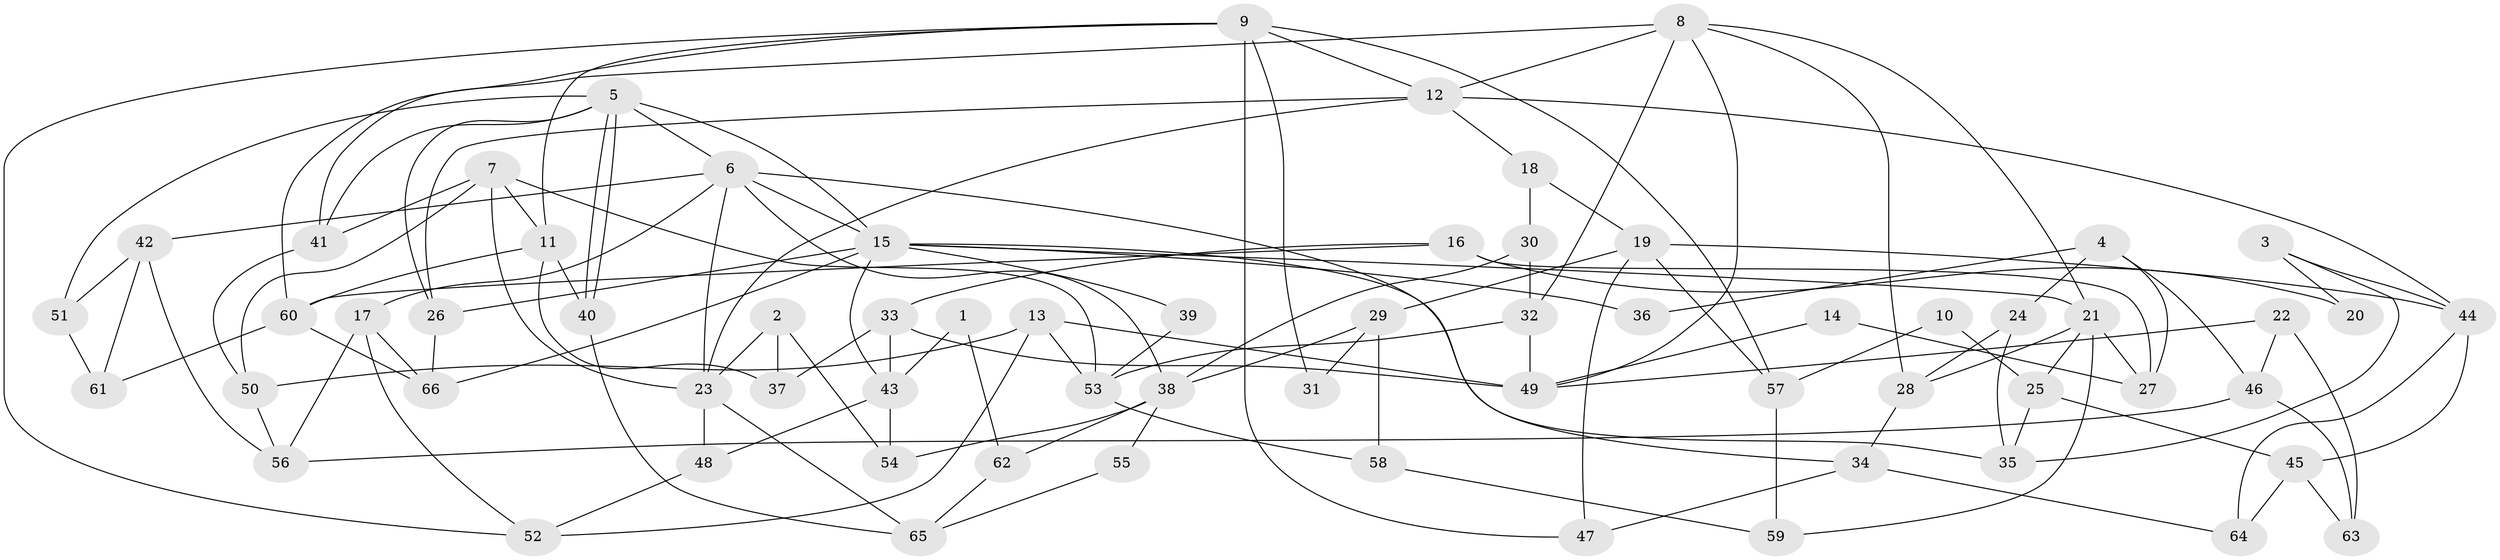 // Generated by graph-tools (version 1.1) at 2025/11/02/27/25 16:11:18]
// undirected, 66 vertices, 132 edges
graph export_dot {
graph [start="1"]
  node [color=gray90,style=filled];
  1;
  2;
  3;
  4;
  5;
  6;
  7;
  8;
  9;
  10;
  11;
  12;
  13;
  14;
  15;
  16;
  17;
  18;
  19;
  20;
  21;
  22;
  23;
  24;
  25;
  26;
  27;
  28;
  29;
  30;
  31;
  32;
  33;
  34;
  35;
  36;
  37;
  38;
  39;
  40;
  41;
  42;
  43;
  44;
  45;
  46;
  47;
  48;
  49;
  50;
  51;
  52;
  53;
  54;
  55;
  56;
  57;
  58;
  59;
  60;
  61;
  62;
  63;
  64;
  65;
  66;
  1 -- 43;
  1 -- 62;
  2 -- 37;
  2 -- 23;
  2 -- 54;
  3 -- 35;
  3 -- 44;
  3 -- 20;
  4 -- 24;
  4 -- 46;
  4 -- 27;
  4 -- 36;
  5 -- 40;
  5 -- 40;
  5 -- 6;
  5 -- 15;
  5 -- 26;
  5 -- 41;
  5 -- 51;
  6 -- 23;
  6 -- 15;
  6 -- 17;
  6 -- 34;
  6 -- 38;
  6 -- 42;
  7 -- 11;
  7 -- 41;
  7 -- 23;
  7 -- 50;
  7 -- 53;
  8 -- 21;
  8 -- 49;
  8 -- 12;
  8 -- 28;
  8 -- 32;
  8 -- 41;
  9 -- 52;
  9 -- 12;
  9 -- 11;
  9 -- 31;
  9 -- 47;
  9 -- 57;
  9 -- 60;
  10 -- 25;
  10 -- 57;
  11 -- 60;
  11 -- 37;
  11 -- 40;
  12 -- 26;
  12 -- 18;
  12 -- 23;
  12 -- 44;
  13 -- 50;
  13 -- 49;
  13 -- 52;
  13 -- 53;
  14 -- 49;
  14 -- 27;
  15 -- 66;
  15 -- 21;
  15 -- 26;
  15 -- 35;
  15 -- 36;
  15 -- 39;
  15 -- 43;
  16 -- 27;
  16 -- 60;
  16 -- 20;
  16 -- 33;
  17 -- 66;
  17 -- 52;
  17 -- 56;
  18 -- 30;
  18 -- 19;
  19 -- 57;
  19 -- 29;
  19 -- 44;
  19 -- 47;
  21 -- 28;
  21 -- 25;
  21 -- 27;
  21 -- 59;
  22 -- 63;
  22 -- 49;
  22 -- 46;
  23 -- 48;
  23 -- 65;
  24 -- 28;
  24 -- 35;
  25 -- 45;
  25 -- 35;
  26 -- 66;
  28 -- 34;
  29 -- 38;
  29 -- 31;
  29 -- 58;
  30 -- 38;
  30 -- 32;
  32 -- 53;
  32 -- 49;
  33 -- 43;
  33 -- 37;
  33 -- 49;
  34 -- 47;
  34 -- 64;
  38 -- 54;
  38 -- 55;
  38 -- 62;
  39 -- 53;
  40 -- 65;
  41 -- 50;
  42 -- 56;
  42 -- 51;
  42 -- 61;
  43 -- 48;
  43 -- 54;
  44 -- 45;
  44 -- 64;
  45 -- 64;
  45 -- 63;
  46 -- 56;
  46 -- 63;
  48 -- 52;
  50 -- 56;
  51 -- 61;
  53 -- 58;
  55 -- 65;
  57 -- 59;
  58 -- 59;
  60 -- 61;
  60 -- 66;
  62 -- 65;
}
